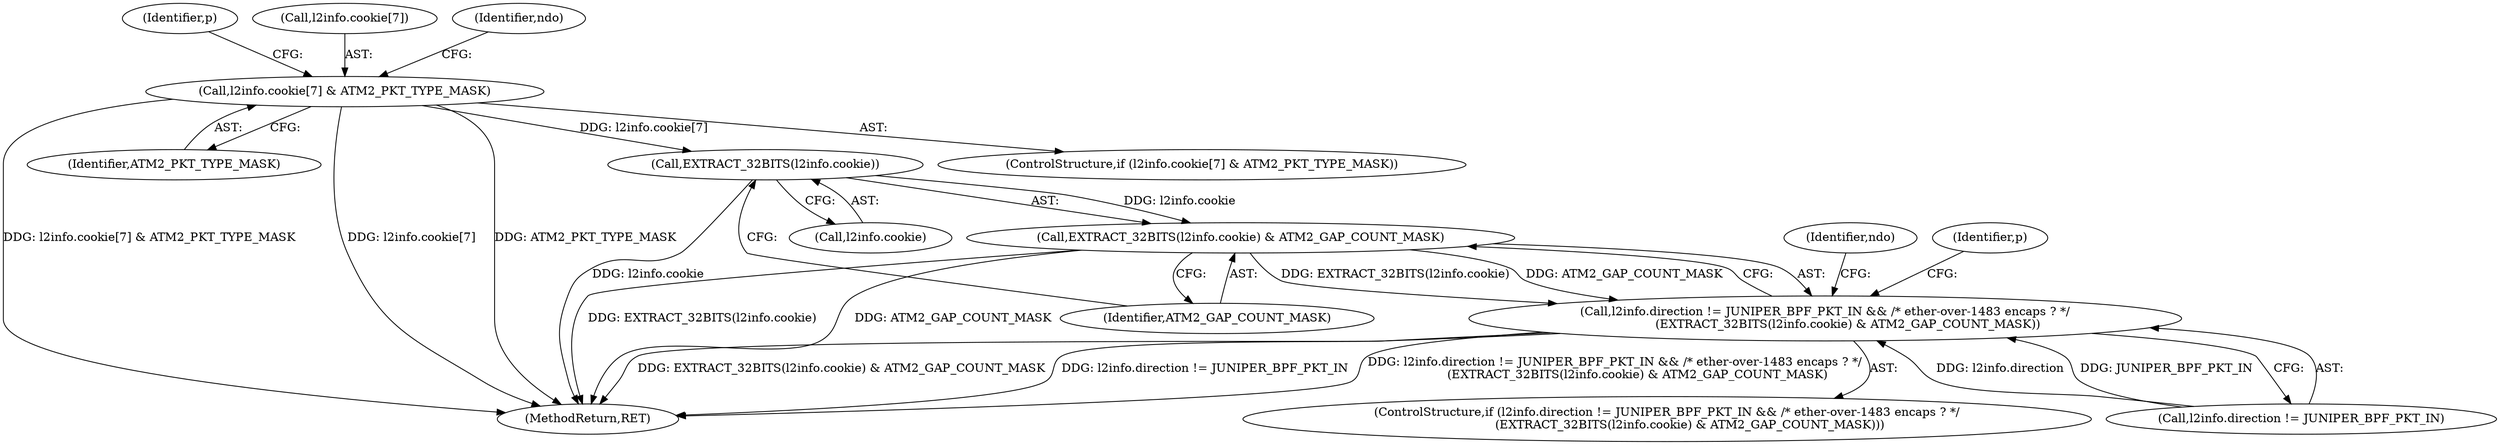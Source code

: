 digraph "0_tcpdump_1dcd10aceabbc03bf571ea32b892c522cbe923de_6@array" {
"1000139" [label="(Call,l2info.cookie[7] & ATM2_PKT_TYPE_MASK)"];
"1000198" [label="(Call,EXTRACT_32BITS(l2info.cookie))"];
"1000197" [label="(Call,EXTRACT_32BITS(l2info.cookie) & ATM2_GAP_COUNT_MASK)"];
"1000191" [label="(Call,l2info.direction != JUNIPER_BPF_PKT_IN && /* ether-over-1483 encaps ? */\n            (EXTRACT_32BITS(l2info.cookie) & ATM2_GAP_COUNT_MASK))"];
"1000145" [label="(Identifier,ATM2_PKT_TYPE_MASK)"];
"1000139" [label="(Call,l2info.cookie[7] & ATM2_PKT_TYPE_MASK)"];
"1000222" [label="(Identifier,p)"];
"1000202" [label="(Identifier,ATM2_GAP_COUNT_MASK)"];
"1000191" [label="(Call,l2info.direction != JUNIPER_BPF_PKT_IN && /* ether-over-1483 encaps ? */\n            (EXTRACT_32BITS(l2info.cookie) & ATM2_GAP_COUNT_MASK))"];
"1000205" [label="(Identifier,ndo)"];
"1000199" [label="(Call,l2info.cookie)"];
"1000190" [label="(ControlStructure,if (l2info.direction != JUNIPER_BPF_PKT_IN && /* ether-over-1483 encaps ? */\n            (EXTRACT_32BITS(l2info.cookie) & ATM2_GAP_COUNT_MASK)))"];
"1000270" [label="(MethodReturn,RET)"];
"1000162" [label="(Identifier,p)"];
"1000198" [label="(Call,EXTRACT_32BITS(l2info.cookie))"];
"1000138" [label="(ControlStructure,if (l2info.cookie[7] & ATM2_PKT_TYPE_MASK))"];
"1000192" [label="(Call,l2info.direction != JUNIPER_BPF_PKT_IN)"];
"1000197" [label="(Call,EXTRACT_32BITS(l2info.cookie) & ATM2_GAP_COUNT_MASK)"];
"1000140" [label="(Call,l2info.cookie[7])"];
"1000148" [label="(Identifier,ndo)"];
"1000139" -> "1000138"  [label="AST: "];
"1000139" -> "1000145"  [label="CFG: "];
"1000140" -> "1000139"  [label="AST: "];
"1000145" -> "1000139"  [label="AST: "];
"1000148" -> "1000139"  [label="CFG: "];
"1000162" -> "1000139"  [label="CFG: "];
"1000139" -> "1000270"  [label="DDG: l2info.cookie[7] & ATM2_PKT_TYPE_MASK"];
"1000139" -> "1000270"  [label="DDG: l2info.cookie[7]"];
"1000139" -> "1000270"  [label="DDG: ATM2_PKT_TYPE_MASK"];
"1000139" -> "1000198"  [label="DDG: l2info.cookie[7]"];
"1000198" -> "1000197"  [label="AST: "];
"1000198" -> "1000199"  [label="CFG: "];
"1000199" -> "1000198"  [label="AST: "];
"1000202" -> "1000198"  [label="CFG: "];
"1000198" -> "1000270"  [label="DDG: l2info.cookie"];
"1000198" -> "1000197"  [label="DDG: l2info.cookie"];
"1000197" -> "1000191"  [label="AST: "];
"1000197" -> "1000202"  [label="CFG: "];
"1000202" -> "1000197"  [label="AST: "];
"1000191" -> "1000197"  [label="CFG: "];
"1000197" -> "1000270"  [label="DDG: ATM2_GAP_COUNT_MASK"];
"1000197" -> "1000270"  [label="DDG: EXTRACT_32BITS(l2info.cookie)"];
"1000197" -> "1000191"  [label="DDG: EXTRACT_32BITS(l2info.cookie)"];
"1000197" -> "1000191"  [label="DDG: ATM2_GAP_COUNT_MASK"];
"1000191" -> "1000190"  [label="AST: "];
"1000191" -> "1000192"  [label="CFG: "];
"1000192" -> "1000191"  [label="AST: "];
"1000205" -> "1000191"  [label="CFG: "];
"1000222" -> "1000191"  [label="CFG: "];
"1000191" -> "1000270"  [label="DDG: l2info.direction != JUNIPER_BPF_PKT_IN && /* ether-over-1483 encaps ? */\n            (EXTRACT_32BITS(l2info.cookie) & ATM2_GAP_COUNT_MASK)"];
"1000191" -> "1000270"  [label="DDG: EXTRACT_32BITS(l2info.cookie) & ATM2_GAP_COUNT_MASK"];
"1000191" -> "1000270"  [label="DDG: l2info.direction != JUNIPER_BPF_PKT_IN"];
"1000192" -> "1000191"  [label="DDG: l2info.direction"];
"1000192" -> "1000191"  [label="DDG: JUNIPER_BPF_PKT_IN"];
}
